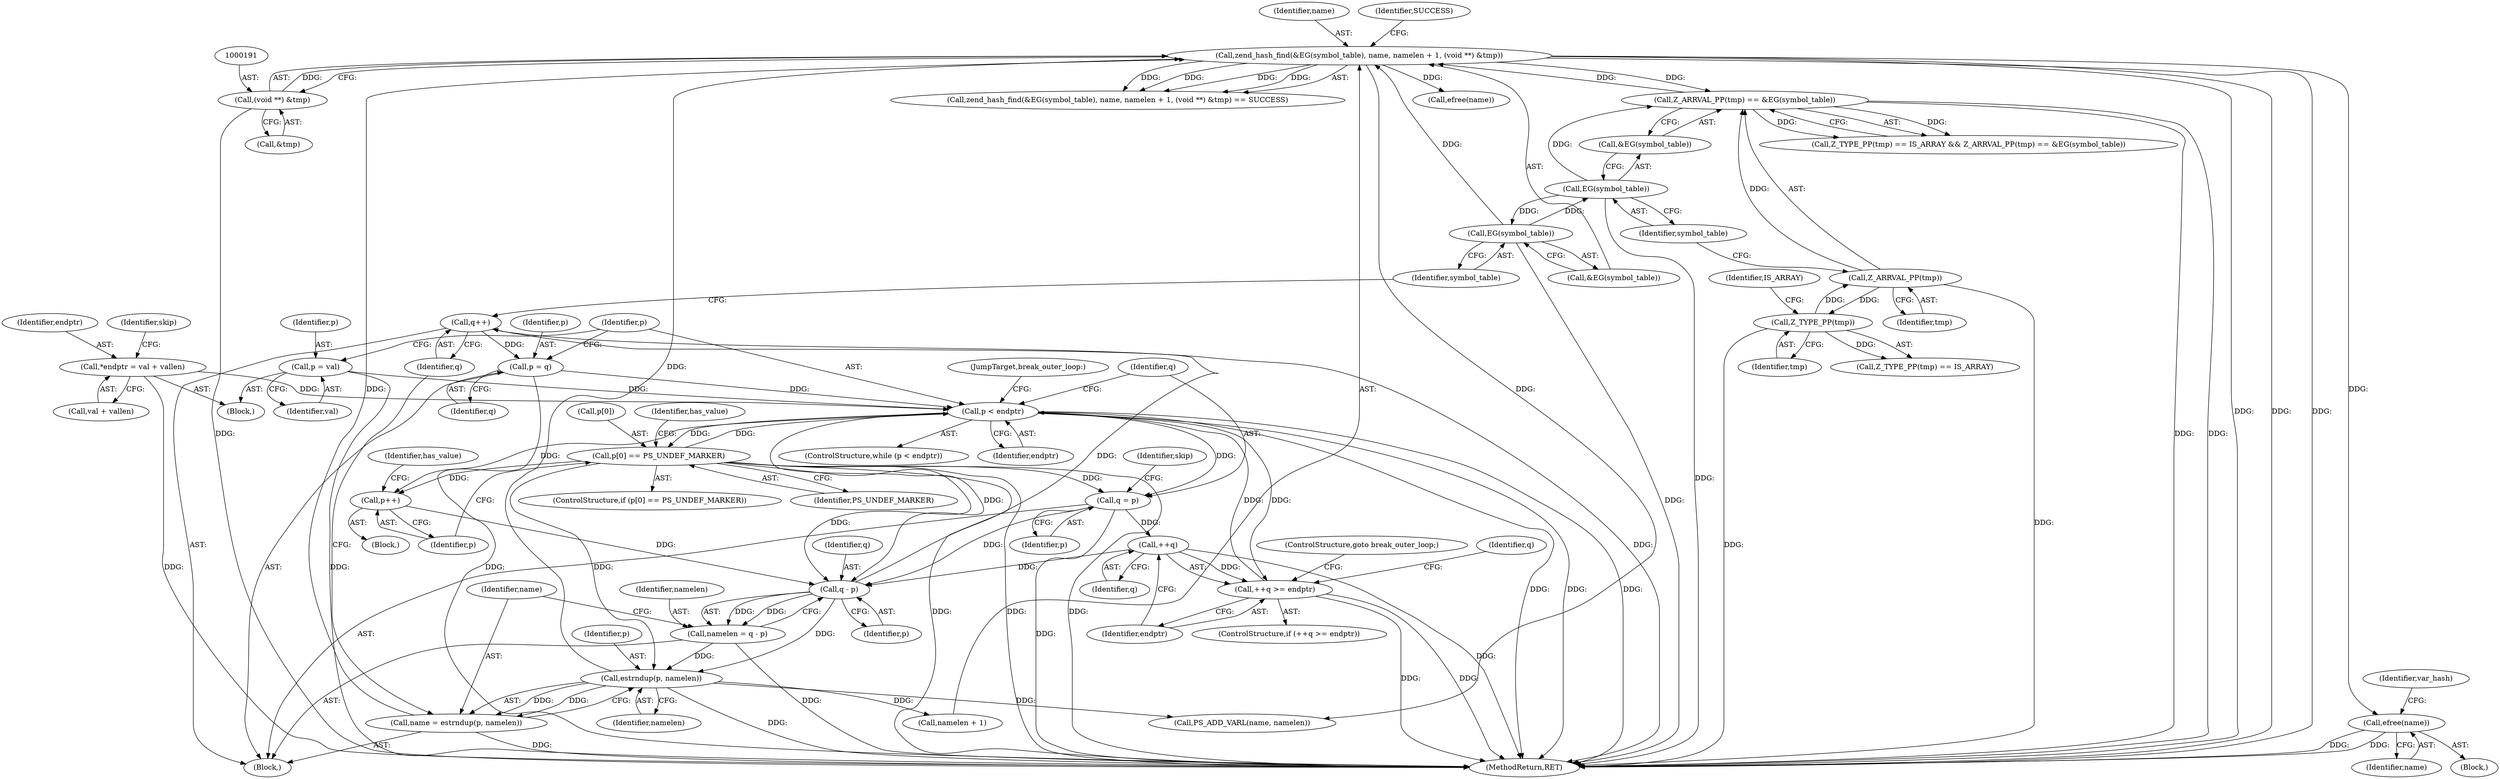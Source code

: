 digraph "0_php-src_8763c6090d627d8bb0ee1d030c30e58f406be9ce?w=1_0@API" {
"1000240" [label="(Call,efree(name))"];
"1000182" [label="(Call,zend_hash_find(&EG(symbol_table), name, namelen + 1, (void **) &tmp))"];
"1000203" [label="(Call,Z_ARRVAL_PP(tmp) == &EG(symbol_table))"];
"1000204" [label="(Call,Z_ARRVAL_PP(tmp))"];
"1000200" [label="(Call,Z_TYPE_PP(tmp))"];
"1000207" [label="(Call,EG(symbol_table))"];
"1000184" [label="(Call,EG(symbol_table))"];
"1000173" [label="(Call,name = estrndup(p, namelen))"];
"1000175" [label="(Call,estrndup(p, namelen))"];
"1000170" [label="(Call,q - p)"];
"1000133" [label="(Call,q = p)"];
"1000128" [label="(Call,p < endptr)"];
"1000124" [label="(Call,p = val)"];
"1000152" [label="(Call,p[0] == PS_UNDEF_MARKER)"];
"1000256" [label="(Call,p = q)"];
"1000178" [label="(Call,q++)"];
"1000146" [label="(Call,++q >= endptr)"];
"1000147" [label="(Call,++q)"];
"1000109" [label="(Call,*endptr = val + vallen)"];
"1000158" [label="(Call,p++)"];
"1000168" [label="(Call,namelen = q - p)"];
"1000190" [label="(Call,(void **) &tmp)"];
"1000208" [label="(Identifier,symbol_table)"];
"1000200" [label="(Call,Z_TYPE_PP(tmp))"];
"1000201" [label="(Identifier,tmp)"];
"1000185" [label="(Identifier,symbol_table)"];
"1000181" [label="(Call,zend_hash_find(&EG(symbol_table), name, namelen + 1, (void **) &tmp) == SUCCESS)"];
"1000179" [label="(Identifier,q)"];
"1000126" [label="(Identifier,val)"];
"1000178" [label="(Call,q++)"];
"1000131" [label="(Block,)"];
"1000124" [label="(Call,p = val)"];
"1000184" [label="(Call,EG(symbol_table))"];
"1000171" [label="(Identifier,q)"];
"1000264" [label="(MethodReturn,RET)"];
"1000129" [label="(Identifier,p)"];
"1000127" [label="(ControlStructure,while (p < endptr))"];
"1000256" [label="(Call,p = q)"];
"1000159" [label="(Identifier,p)"];
"1000149" [label="(Identifier,endptr)"];
"1000142" [label="(Identifier,q)"];
"1000183" [label="(Call,&EG(symbol_table))"];
"1000206" [label="(Call,&EG(symbol_table))"];
"1000207" [label="(Call,EG(symbol_table))"];
"1000186" [label="(Identifier,name)"];
"1000110" [label="(Identifier,endptr)"];
"1000190" [label="(Call,(void **) &tmp)"];
"1000187" [label="(Call,namelen + 1)"];
"1000169" [label="(Identifier,namelen)"];
"1000204" [label="(Call,Z_ARRVAL_PP(tmp))"];
"1000258" [label="(Identifier,q)"];
"1000134" [label="(Identifier,q)"];
"1000125" [label="(Identifier,p)"];
"1000205" [label="(Identifier,tmp)"];
"1000199" [label="(Call,Z_TYPE_PP(tmp) == IS_ARRAY)"];
"1000202" [label="(Identifier,IS_ARRAY)"];
"1000158" [label="(Call,p++)"];
"1000151" [label="(ControlStructure,if (p[0] == PS_UNDEF_MARKER))"];
"1000130" [label="(Identifier,endptr)"];
"1000176" [label="(Identifier,p)"];
"1000156" [label="(Identifier,PS_UNDEF_MARKER)"];
"1000172" [label="(Identifier,p)"];
"1000133" [label="(Call,q = p)"];
"1000166" [label="(Identifier,has_value)"];
"1000150" [label="(ControlStructure,goto break_outer_loop;)"];
"1000135" [label="(Identifier,p)"];
"1000203" [label="(Call,Z_ARRVAL_PP(tmp) == &EG(symbol_table))"];
"1000243" [label="(Identifier,var_hash)"];
"1000147" [label="(Call,++q)"];
"1000145" [label="(ControlStructure,if (++q >= endptr))"];
"1000109" [label="(Call,*endptr = val + vallen)"];
"1000170" [label="(Call,q - p)"];
"1000148" [label="(Identifier,q)"];
"1000152" [label="(Call,p[0] == PS_UNDEF_MARKER)"];
"1000254" [label="(Call,efree(name))"];
"1000241" [label="(Identifier,name)"];
"1000174" [label="(Identifier,name)"];
"1000240" [label="(Call,efree(name))"];
"1000192" [label="(Call,&tmp)"];
"1000153" [label="(Call,p[0])"];
"1000234" [label="(Block,)"];
"1000173" [label="(Call,name = estrndup(p, namelen))"];
"1000168" [label="(Call,namelen = q - p)"];
"1000104" [label="(Block,)"];
"1000177" [label="(Identifier,namelen)"];
"1000157" [label="(Block,)"];
"1000111" [label="(Call,val + vallen)"];
"1000175" [label="(Call,estrndup(p, namelen))"];
"1000146" [label="(Call,++q >= endptr)"];
"1000194" [label="(Identifier,SUCCESS)"];
"1000198" [label="(Call,Z_TYPE_PP(tmp) == IS_ARRAY && Z_ARRVAL_PP(tmp) == &EG(symbol_table))"];
"1000137" [label="(Identifier,skip)"];
"1000259" [label="(JumpTarget,break_outer_loop:)"];
"1000257" [label="(Identifier,p)"];
"1000128" [label="(Call,p < endptr)"];
"1000161" [label="(Identifier,has_value)"];
"1000250" [label="(Call,PS_ADD_VARL(name, namelen))"];
"1000182" [label="(Call,zend_hash_find(&EG(symbol_table), name, namelen + 1, (void **) &tmp))"];
"1000120" [label="(Identifier,skip)"];
"1000240" -> "1000234"  [label="AST: "];
"1000240" -> "1000241"  [label="CFG: "];
"1000241" -> "1000240"  [label="AST: "];
"1000243" -> "1000240"  [label="CFG: "];
"1000240" -> "1000264"  [label="DDG: "];
"1000240" -> "1000264"  [label="DDG: "];
"1000182" -> "1000240"  [label="DDG: "];
"1000182" -> "1000181"  [label="AST: "];
"1000182" -> "1000190"  [label="CFG: "];
"1000183" -> "1000182"  [label="AST: "];
"1000186" -> "1000182"  [label="AST: "];
"1000187" -> "1000182"  [label="AST: "];
"1000190" -> "1000182"  [label="AST: "];
"1000194" -> "1000182"  [label="CFG: "];
"1000182" -> "1000264"  [label="DDG: "];
"1000182" -> "1000264"  [label="DDG: "];
"1000182" -> "1000264"  [label="DDG: "];
"1000182" -> "1000181"  [label="DDG: "];
"1000182" -> "1000181"  [label="DDG: "];
"1000182" -> "1000181"  [label="DDG: "];
"1000182" -> "1000181"  [label="DDG: "];
"1000203" -> "1000182"  [label="DDG: "];
"1000184" -> "1000182"  [label="DDG: "];
"1000173" -> "1000182"  [label="DDG: "];
"1000175" -> "1000182"  [label="DDG: "];
"1000190" -> "1000182"  [label="DDG: "];
"1000182" -> "1000203"  [label="DDG: "];
"1000182" -> "1000250"  [label="DDG: "];
"1000182" -> "1000254"  [label="DDG: "];
"1000203" -> "1000198"  [label="AST: "];
"1000203" -> "1000206"  [label="CFG: "];
"1000204" -> "1000203"  [label="AST: "];
"1000206" -> "1000203"  [label="AST: "];
"1000198" -> "1000203"  [label="CFG: "];
"1000203" -> "1000264"  [label="DDG: "];
"1000203" -> "1000264"  [label="DDG: "];
"1000203" -> "1000198"  [label="DDG: "];
"1000203" -> "1000198"  [label="DDG: "];
"1000204" -> "1000203"  [label="DDG: "];
"1000207" -> "1000203"  [label="DDG: "];
"1000204" -> "1000205"  [label="CFG: "];
"1000205" -> "1000204"  [label="AST: "];
"1000208" -> "1000204"  [label="CFG: "];
"1000204" -> "1000264"  [label="DDG: "];
"1000204" -> "1000200"  [label="DDG: "];
"1000200" -> "1000204"  [label="DDG: "];
"1000200" -> "1000199"  [label="AST: "];
"1000200" -> "1000201"  [label="CFG: "];
"1000201" -> "1000200"  [label="AST: "];
"1000202" -> "1000200"  [label="CFG: "];
"1000200" -> "1000264"  [label="DDG: "];
"1000200" -> "1000199"  [label="DDG: "];
"1000207" -> "1000206"  [label="AST: "];
"1000207" -> "1000208"  [label="CFG: "];
"1000208" -> "1000207"  [label="AST: "];
"1000206" -> "1000207"  [label="CFG: "];
"1000207" -> "1000264"  [label="DDG: "];
"1000207" -> "1000184"  [label="DDG: "];
"1000184" -> "1000207"  [label="DDG: "];
"1000184" -> "1000183"  [label="AST: "];
"1000184" -> "1000185"  [label="CFG: "];
"1000185" -> "1000184"  [label="AST: "];
"1000183" -> "1000184"  [label="CFG: "];
"1000184" -> "1000264"  [label="DDG: "];
"1000173" -> "1000131"  [label="AST: "];
"1000173" -> "1000175"  [label="CFG: "];
"1000174" -> "1000173"  [label="AST: "];
"1000175" -> "1000173"  [label="AST: "];
"1000179" -> "1000173"  [label="CFG: "];
"1000173" -> "1000264"  [label="DDG: "];
"1000175" -> "1000173"  [label="DDG: "];
"1000175" -> "1000173"  [label="DDG: "];
"1000175" -> "1000177"  [label="CFG: "];
"1000176" -> "1000175"  [label="AST: "];
"1000177" -> "1000175"  [label="AST: "];
"1000175" -> "1000264"  [label="DDG: "];
"1000170" -> "1000175"  [label="DDG: "];
"1000152" -> "1000175"  [label="DDG: "];
"1000168" -> "1000175"  [label="DDG: "];
"1000175" -> "1000187"  [label="DDG: "];
"1000175" -> "1000250"  [label="DDG: "];
"1000170" -> "1000168"  [label="AST: "];
"1000170" -> "1000172"  [label="CFG: "];
"1000171" -> "1000170"  [label="AST: "];
"1000172" -> "1000170"  [label="AST: "];
"1000168" -> "1000170"  [label="CFG: "];
"1000170" -> "1000168"  [label="DDG: "];
"1000170" -> "1000168"  [label="DDG: "];
"1000133" -> "1000170"  [label="DDG: "];
"1000147" -> "1000170"  [label="DDG: "];
"1000158" -> "1000170"  [label="DDG: "];
"1000152" -> "1000170"  [label="DDG: "];
"1000128" -> "1000170"  [label="DDG: "];
"1000170" -> "1000178"  [label="DDG: "];
"1000133" -> "1000131"  [label="AST: "];
"1000133" -> "1000135"  [label="CFG: "];
"1000134" -> "1000133"  [label="AST: "];
"1000135" -> "1000133"  [label="AST: "];
"1000137" -> "1000133"  [label="CFG: "];
"1000133" -> "1000264"  [label="DDG: "];
"1000128" -> "1000133"  [label="DDG: "];
"1000152" -> "1000133"  [label="DDG: "];
"1000133" -> "1000147"  [label="DDG: "];
"1000128" -> "1000127"  [label="AST: "];
"1000128" -> "1000130"  [label="CFG: "];
"1000129" -> "1000128"  [label="AST: "];
"1000130" -> "1000128"  [label="AST: "];
"1000134" -> "1000128"  [label="CFG: "];
"1000259" -> "1000128"  [label="CFG: "];
"1000128" -> "1000264"  [label="DDG: "];
"1000128" -> "1000264"  [label="DDG: "];
"1000128" -> "1000264"  [label="DDG: "];
"1000124" -> "1000128"  [label="DDG: "];
"1000152" -> "1000128"  [label="DDG: "];
"1000256" -> "1000128"  [label="DDG: "];
"1000146" -> "1000128"  [label="DDG: "];
"1000109" -> "1000128"  [label="DDG: "];
"1000128" -> "1000146"  [label="DDG: "];
"1000128" -> "1000152"  [label="DDG: "];
"1000128" -> "1000158"  [label="DDG: "];
"1000124" -> "1000104"  [label="AST: "];
"1000124" -> "1000126"  [label="CFG: "];
"1000125" -> "1000124"  [label="AST: "];
"1000126" -> "1000124"  [label="AST: "];
"1000129" -> "1000124"  [label="CFG: "];
"1000124" -> "1000264"  [label="DDG: "];
"1000152" -> "1000151"  [label="AST: "];
"1000152" -> "1000156"  [label="CFG: "];
"1000153" -> "1000152"  [label="AST: "];
"1000156" -> "1000152"  [label="AST: "];
"1000159" -> "1000152"  [label="CFG: "];
"1000166" -> "1000152"  [label="CFG: "];
"1000152" -> "1000264"  [label="DDG: "];
"1000152" -> "1000264"  [label="DDG: "];
"1000152" -> "1000264"  [label="DDG: "];
"1000152" -> "1000158"  [label="DDG: "];
"1000256" -> "1000131"  [label="AST: "];
"1000256" -> "1000258"  [label="CFG: "];
"1000257" -> "1000256"  [label="AST: "];
"1000258" -> "1000256"  [label="AST: "];
"1000129" -> "1000256"  [label="CFG: "];
"1000256" -> "1000264"  [label="DDG: "];
"1000178" -> "1000256"  [label="DDG: "];
"1000178" -> "1000131"  [label="AST: "];
"1000178" -> "1000179"  [label="CFG: "];
"1000179" -> "1000178"  [label="AST: "];
"1000185" -> "1000178"  [label="CFG: "];
"1000178" -> "1000264"  [label="DDG: "];
"1000146" -> "1000145"  [label="AST: "];
"1000146" -> "1000149"  [label="CFG: "];
"1000147" -> "1000146"  [label="AST: "];
"1000149" -> "1000146"  [label="AST: "];
"1000142" -> "1000146"  [label="CFG: "];
"1000150" -> "1000146"  [label="CFG: "];
"1000146" -> "1000264"  [label="DDG: "];
"1000146" -> "1000264"  [label="DDG: "];
"1000147" -> "1000146"  [label="DDG: "];
"1000147" -> "1000148"  [label="CFG: "];
"1000148" -> "1000147"  [label="AST: "];
"1000149" -> "1000147"  [label="CFG: "];
"1000147" -> "1000264"  [label="DDG: "];
"1000109" -> "1000104"  [label="AST: "];
"1000109" -> "1000111"  [label="CFG: "];
"1000110" -> "1000109"  [label="AST: "];
"1000111" -> "1000109"  [label="AST: "];
"1000120" -> "1000109"  [label="CFG: "];
"1000109" -> "1000264"  [label="DDG: "];
"1000158" -> "1000157"  [label="AST: "];
"1000158" -> "1000159"  [label="CFG: "];
"1000159" -> "1000158"  [label="AST: "];
"1000161" -> "1000158"  [label="CFG: "];
"1000168" -> "1000131"  [label="AST: "];
"1000169" -> "1000168"  [label="AST: "];
"1000174" -> "1000168"  [label="CFG: "];
"1000168" -> "1000264"  [label="DDG: "];
"1000190" -> "1000192"  [label="CFG: "];
"1000191" -> "1000190"  [label="AST: "];
"1000192" -> "1000190"  [label="AST: "];
"1000190" -> "1000264"  [label="DDG: "];
}
